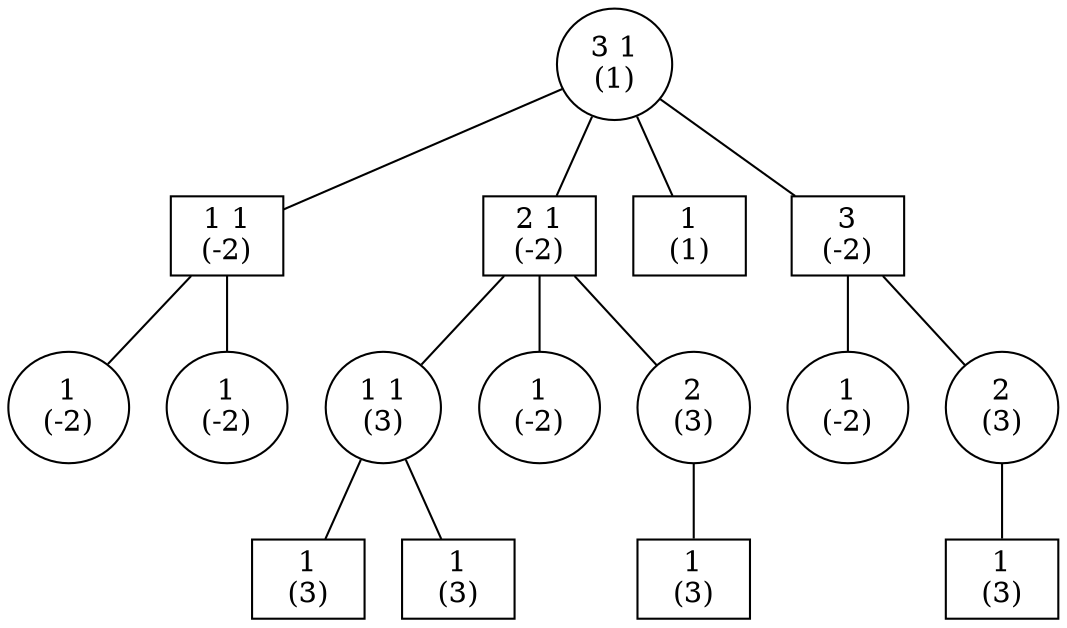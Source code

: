 graph action {
    node_1 -- node_2
    node_2 -- node_3
    node_3[shape = ellipse, label = "1\n(-2)"]
    node_2 -- node_4
    node_4[shape = ellipse, label = "1\n(-2)"]
    node_2[shape = record, label = "1 1\n(-2)"]
    node_1 -- node_5
    node_5 -- node_6
    node_6 -- node_7
    node_7[shape = record, label = "1\n(3)"]
    node_6 -- node_8
    node_8[shape = record, label = "1\n(3)"]
    node_6[shape = ellipse, label = "1 1\n(3)"]
    node_5 -- node_9
    node_9[shape = ellipse, label = "1\n(-2)"]
    node_5 -- node_10
    node_10 -- node_11
    node_11[shape = record, label = "1\n(3)"]
    node_10[shape = ellipse, label = "2\n(3)"]
    node_5[shape = record, label = "2 1\n(-2)"]
    node_1 -- node_12
    node_12[shape = record, label = "1\n(1)"]
    node_1 -- node_13
    node_13 -- node_14
    node_14[shape = ellipse, label = "1\n(-2)"]
    node_13 -- node_15
    node_15 -- node_16
    node_16[shape = record, label = "1\n(3)"]
    node_15[shape = ellipse, label = "2\n(3)"]
    node_13[shape = record, label = "3\n(-2)"]
    node_1[shape = ellipse, label = "3 1\n(1)"]
}
